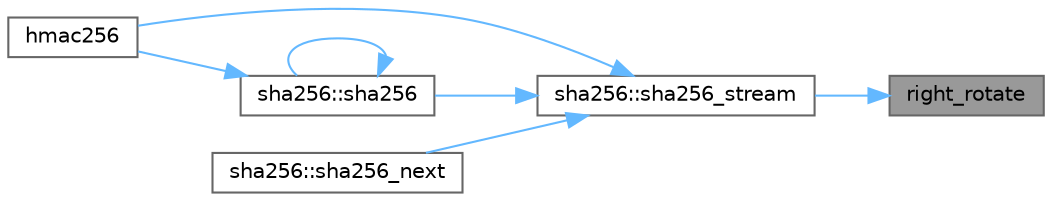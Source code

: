 digraph "right_rotate"
{
 // INTERACTIVE_SVG=YES
 // LATEX_PDF_SIZE
  bgcolor="transparent";
  edge [fontname=Helvetica,fontsize=10,labelfontname=Helvetica,labelfontsize=10];
  node [fontname=Helvetica,fontsize=10,shape=box,height=0.2,width=0.4];
  rankdir="RL";
  Node1 [id="Node000001",label="right_rotate",height=0.2,width=0.4,color="gray40", fillcolor="grey60", style="filled", fontcolor="black",tooltip="Right rotate bits of 32 bit integer numbers."];
  Node1 -> Node2 [id="edge1_Node000001_Node000002",dir="back",color="steelblue1",style="solid",tooltip=" "];
  Node2 [id="Node000002",label="sha256::sha256_stream",height=0.2,width=0.4,color="grey40", fillcolor="white", style="filled",URL="$group__Hash.html#ga21b0412f8de5402ca9424fb129f51d5f",tooltip="Compute SHA256 hash, updating hash value at every invocation."];
  Node2 -> Node3 [id="edge2_Node000002_Node000003",dir="back",color="steelblue1",style="solid",tooltip=" "];
  Node3 [id="Node000003",label="hmac256",height=0.2,width=0.4,color="grey40", fillcolor="white", style="filled",URL="$group__Hash.html#gad5c9477541172455b23067794ea866c0",tooltip="Implement HMAC algorithm."];
  Node2 -> Node4 [id="edge3_Node000002_Node000004",dir="back",color="steelblue1",style="solid",tooltip=" "];
  Node4 [id="Node000004",label="sha256::sha256",height=0.2,width=0.4,color="grey40", fillcolor="white", style="filled",URL="$group__Hash.html#gac7fe13b785f5fd4903af4339ac88fbd3",tooltip="Return SHA256 hash."];
  Node4 -> Node3 [id="edge4_Node000004_Node000003",dir="back",color="steelblue1",style="solid",tooltip=" "];
  Node4 -> Node4 [id="edge5_Node000004_Node000004",dir="back",color="steelblue1",style="solid",tooltip=" "];
  Node2 -> Node5 [id="edge6_Node000002_Node000005",dir="back",color="steelblue1",style="solid",tooltip=" "];
  Node5 [id="Node000005",label="sha256::sha256_next",height=0.2,width=0.4,color="grey40", fillcolor="white", style="filled",URL="$group__Hash.html#gaf988f7b1cc0bb03254347581a1b8d959",tooltip="Compute SHA256 hash of chunks of data, using preallocated temporary buffer to store padded data."];
}

